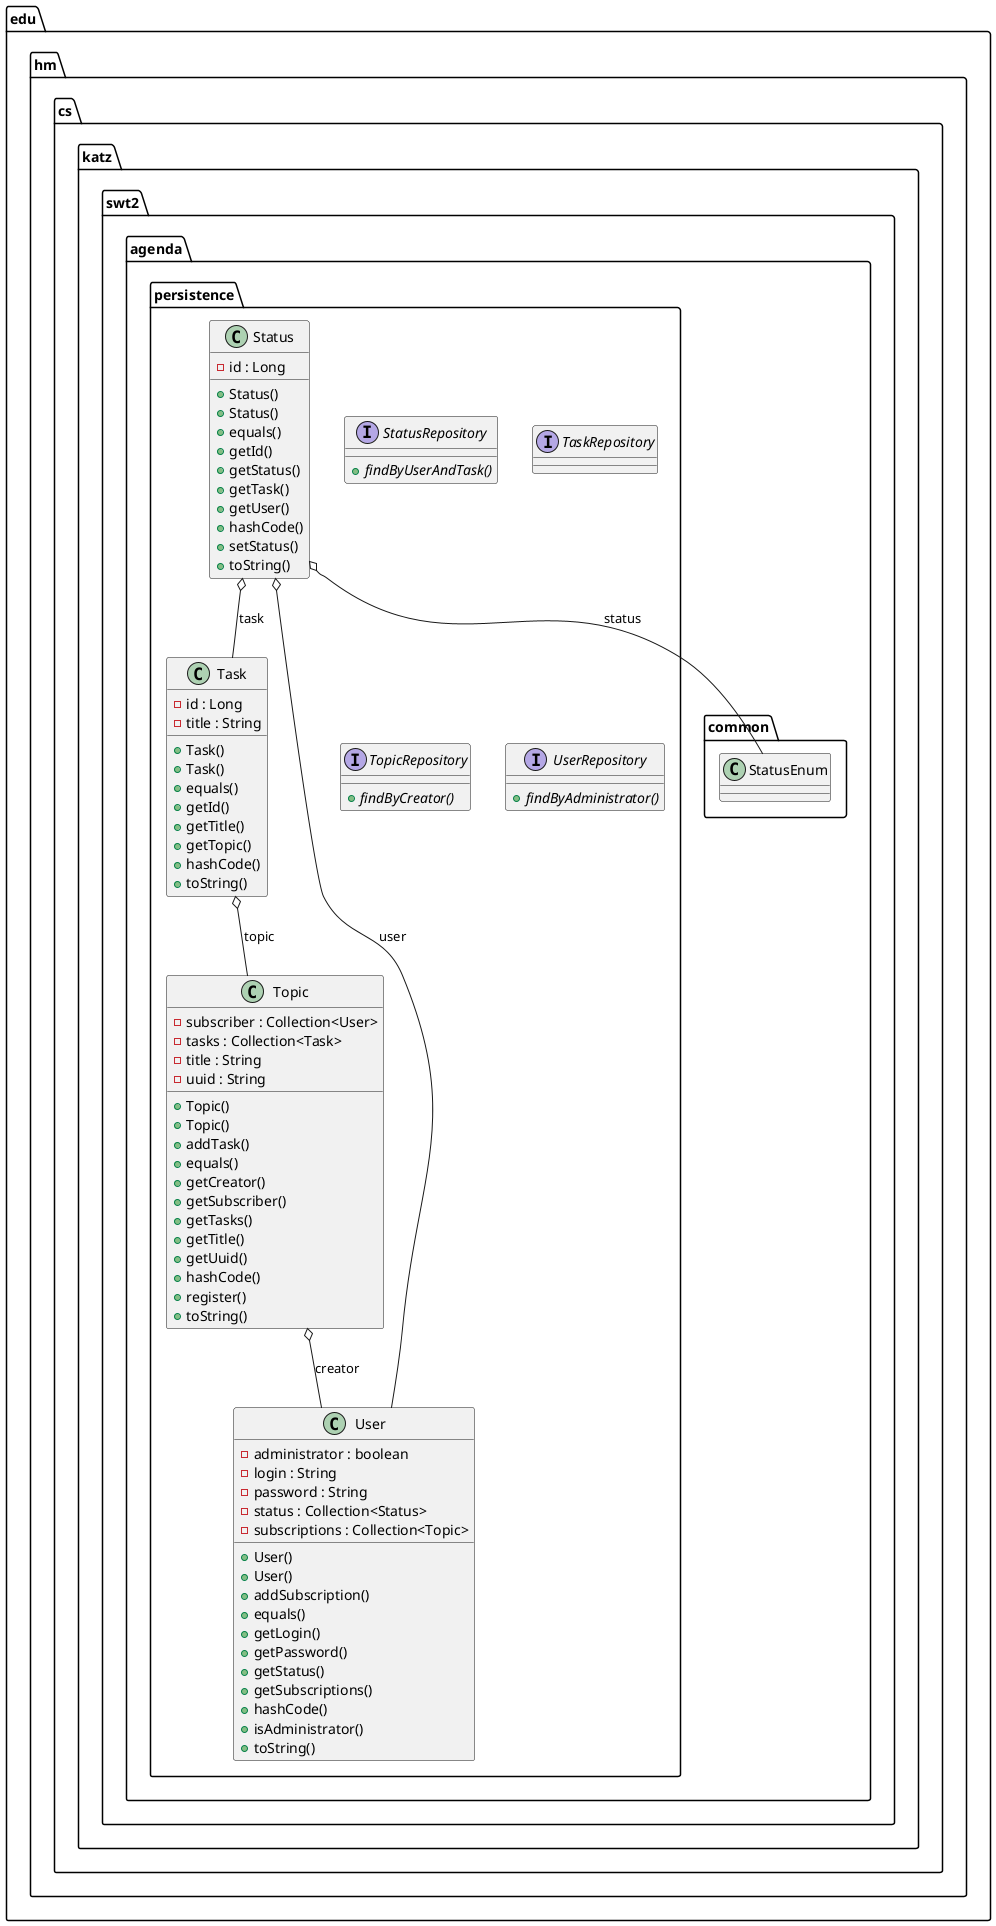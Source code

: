 @startuml

class edu.hm.cs.katz.swt2.agenda.persistence.Status {
    - id : Long
    + Status()
    + Status()
    + equals()
    + getId()
    + getStatus()
    + getTask()
    + getUser()
    + hashCode()
    + setStatus()
    + toString()
}



interface edu.hm.cs.katz.swt2.agenda.persistence.StatusRepository {
    {abstract} + findByUserAndTask()
}




class edu.hm.cs.katz.swt2.agenda.persistence.Task {
    - id : Long
    - title : String
    + Task()
    + Task()
    + equals()
    + getId()
    + getTitle()
    + getTopic()
    + hashCode()
    + toString()
}



interface edu.hm.cs.katz.swt2.agenda.persistence.TaskRepository {
}



class edu.hm.cs.katz.swt2.agenda.persistence.Topic {
    - subscriber : Collection<User>
    - tasks : Collection<Task>
    - title : String
    - uuid : String
    + Topic()
    + Topic()
    + addTask()
    + equals()
    + getCreator()
    + getSubscriber()
    + getTasks()
    + getTitle()
    + getUuid()
    + hashCode()
    + register()
    + toString()
}



interface edu.hm.cs.katz.swt2.agenda.persistence.TopicRepository {
    {abstract} + findByCreator()
}



class edu.hm.cs.katz.swt2.agenda.persistence.User {
    - administrator : boolean
    - login : String
    - password : String
    - status : Collection<Status>
    - subscriptions : Collection<Topic>
    + User()
    + User()
    + addSubscription()
    + equals()
    + getLogin()
    + getPassword()
    + getStatus()
    + getSubscriptions()
    + hashCode()
    + isAdministrator()
    + toString()
}




interface edu.hm.cs.katz.swt2.agenda.persistence.UserRepository {
    {abstract} + findByAdministrator()
}

  

  edu.hm.cs.katz.swt2.agenda.persistence.Status o-- edu.hm.cs.katz.swt2.agenda.common.StatusEnum : status
  edu.hm.cs.katz.swt2.agenda.persistence.Status o-- edu.hm.cs.katz.swt2.agenda.persistence.Task : task
  edu.hm.cs.katz.swt2.agenda.persistence.Status o-- edu.hm.cs.katz.swt2.agenda.persistence.User : user
  edu.hm.cs.katz.swt2.agenda.persistence.Task o-- edu.hm.cs.katz.swt2.agenda.persistence.Topic : topic
  edu.hm.cs.katz.swt2.agenda.persistence.Topic o-- edu.hm.cs.katz.swt2.agenda.persistence.User : creator


@enduml
